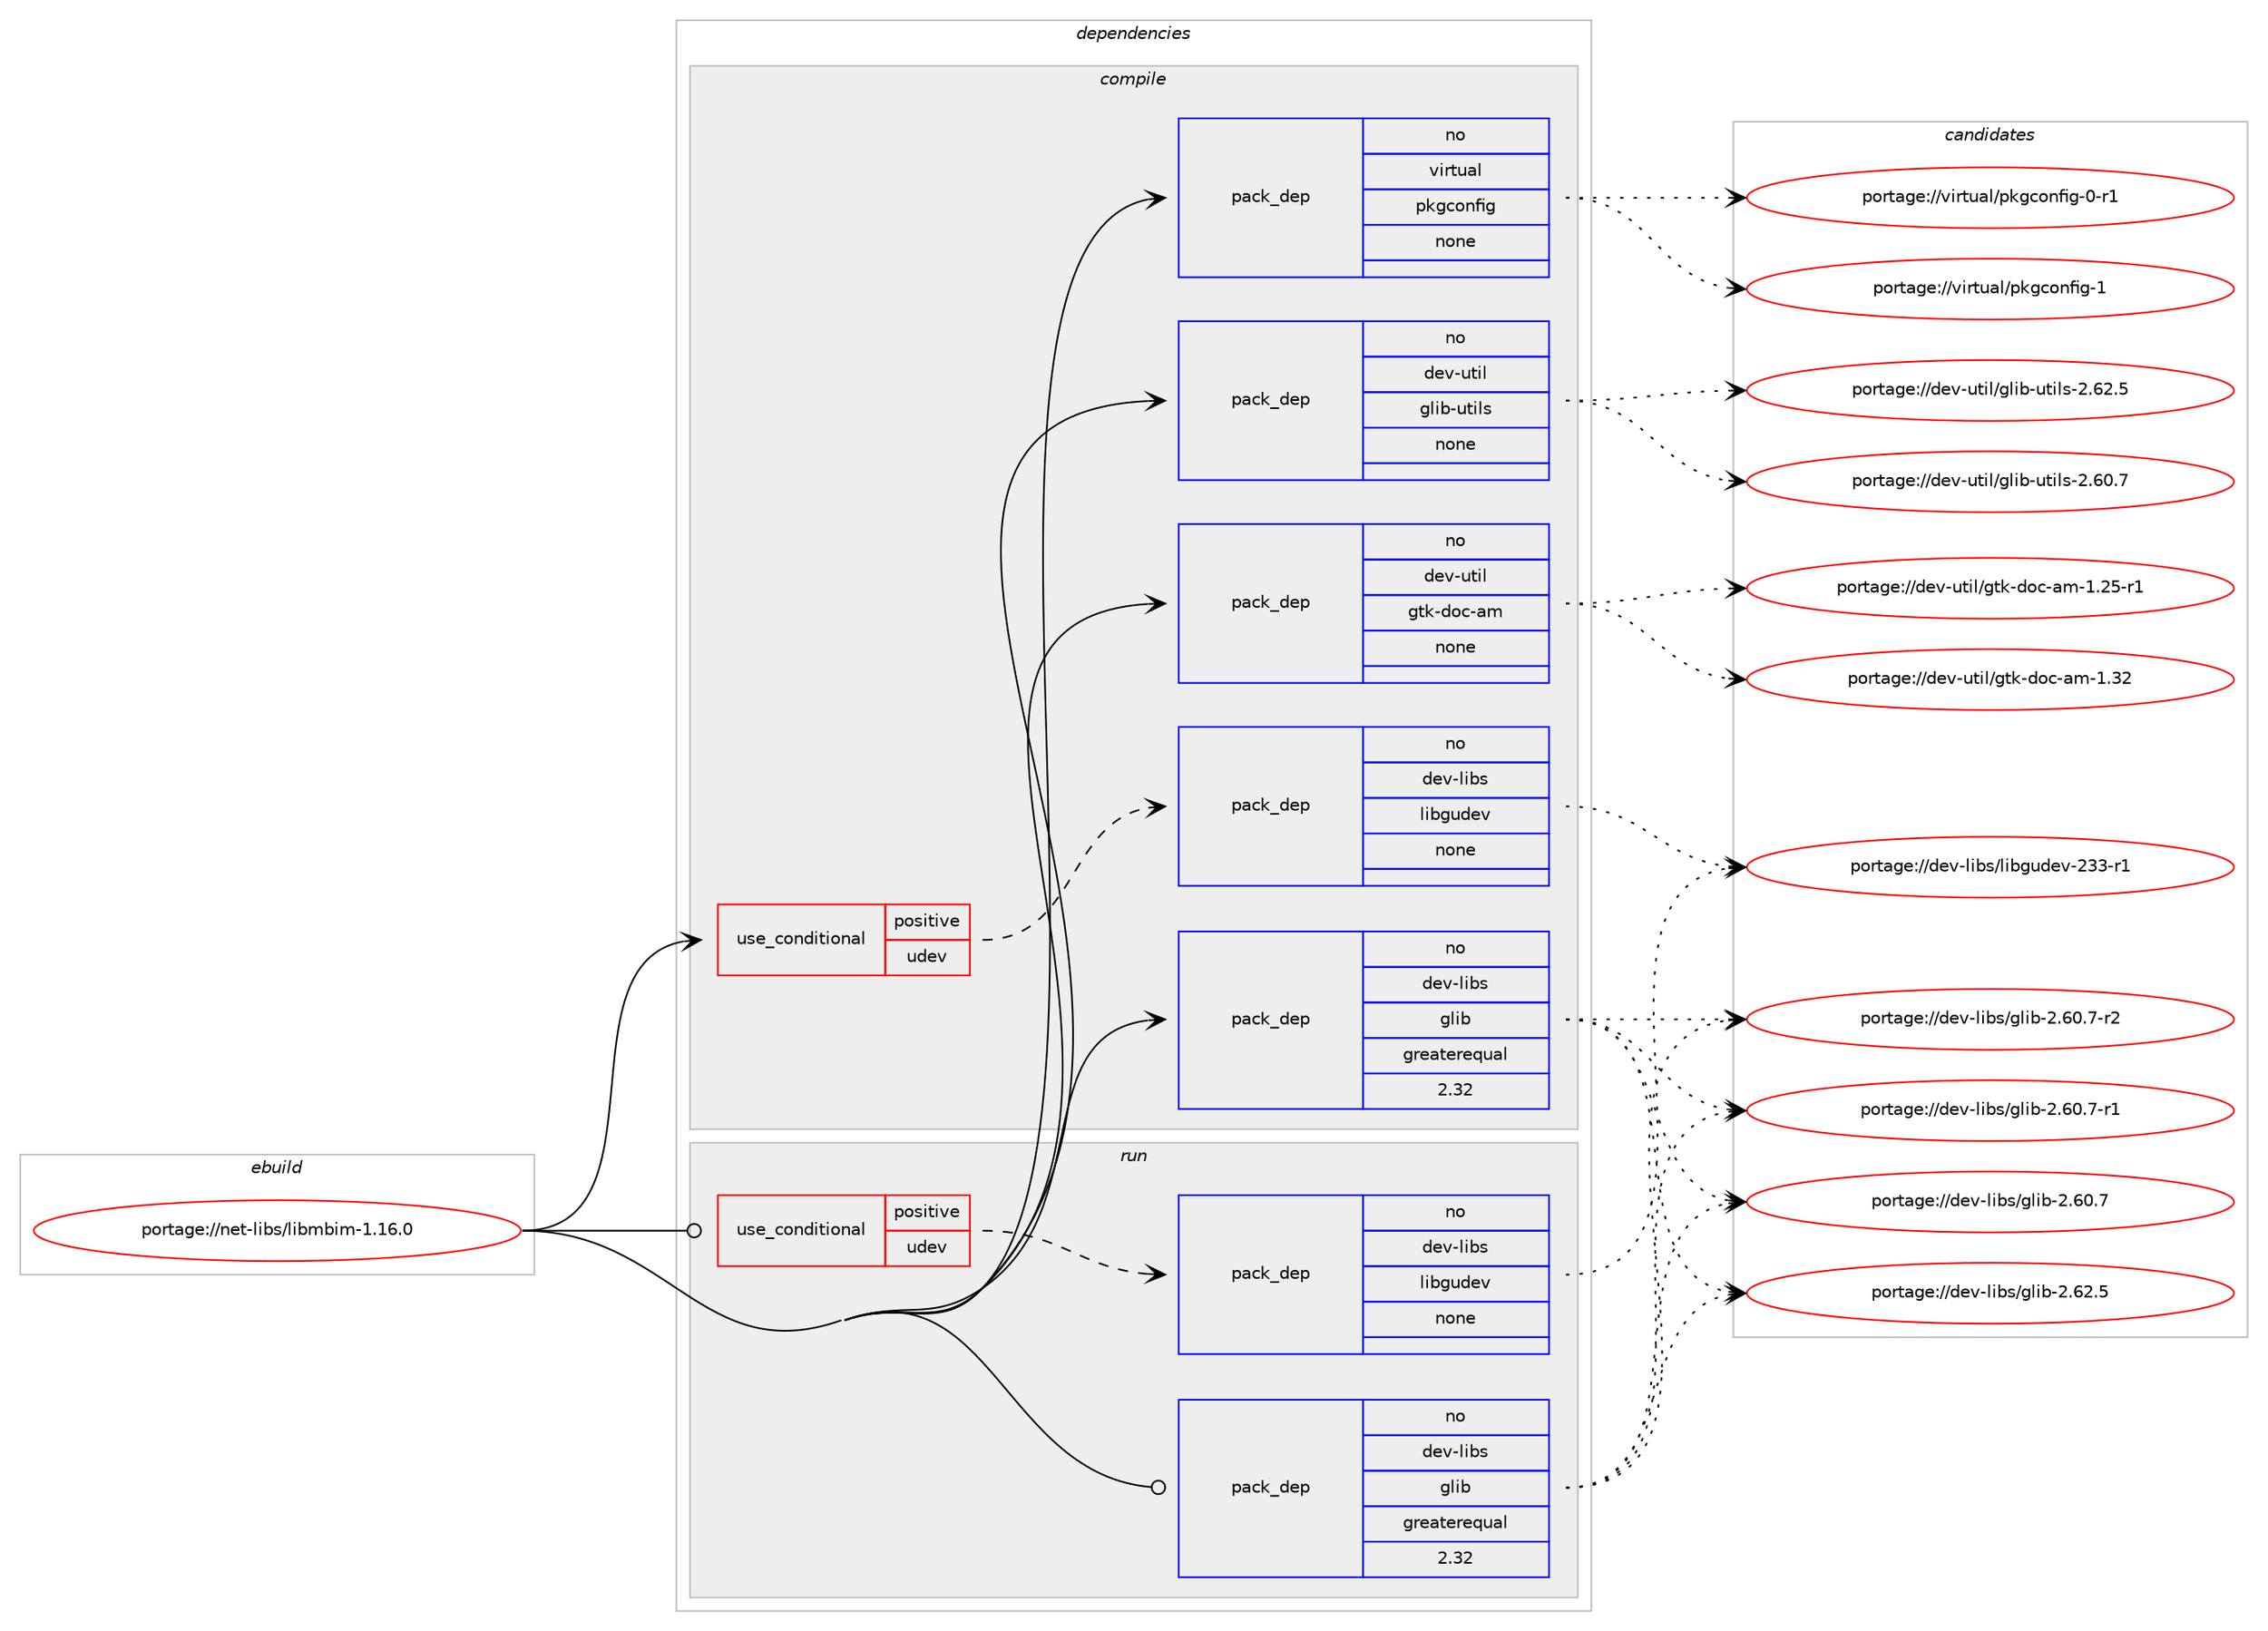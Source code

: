 digraph prolog {

# *************
# Graph options
# *************

newrank=true;
concentrate=true;
compound=true;
graph [rankdir=LR,fontname=Helvetica,fontsize=10,ranksep=1.5];#, ranksep=2.5, nodesep=0.2];
edge  [arrowhead=vee];
node  [fontname=Helvetica,fontsize=10];

# **********
# The ebuild
# **********

subgraph cluster_leftcol {
color=gray;
rank=same;
label=<<i>ebuild</i>>;
id [label="portage://net-libs/libmbim-1.16.0", color=red, width=4, href="../net-libs/libmbim-1.16.0.svg"];
}

# ****************
# The dependencies
# ****************

subgraph cluster_midcol {
color=gray;
label=<<i>dependencies</i>>;
subgraph cluster_compile {
fillcolor="#eeeeee";
style=filled;
label=<<i>compile</i>>;
subgraph cond11852 {
dependency59262 [label=<<TABLE BORDER="0" CELLBORDER="1" CELLSPACING="0" CELLPADDING="4"><TR><TD ROWSPAN="3" CELLPADDING="10">use_conditional</TD></TR><TR><TD>positive</TD></TR><TR><TD>udev</TD></TR></TABLE>>, shape=none, color=red];
subgraph pack46215 {
dependency59263 [label=<<TABLE BORDER="0" CELLBORDER="1" CELLSPACING="0" CELLPADDING="4" WIDTH="220"><TR><TD ROWSPAN="6" CELLPADDING="30">pack_dep</TD></TR><TR><TD WIDTH="110">no</TD></TR><TR><TD>dev-libs</TD></TR><TR><TD>libgudev</TD></TR><TR><TD>none</TD></TR><TR><TD></TD></TR></TABLE>>, shape=none, color=blue];
}
dependency59262:e -> dependency59263:w [weight=20,style="dashed",arrowhead="vee"];
}
id:e -> dependency59262:w [weight=20,style="solid",arrowhead="vee"];
subgraph pack46216 {
dependency59264 [label=<<TABLE BORDER="0" CELLBORDER="1" CELLSPACING="0" CELLPADDING="4" WIDTH="220"><TR><TD ROWSPAN="6" CELLPADDING="30">pack_dep</TD></TR><TR><TD WIDTH="110">no</TD></TR><TR><TD>dev-libs</TD></TR><TR><TD>glib</TD></TR><TR><TD>greaterequal</TD></TR><TR><TD>2.32</TD></TR></TABLE>>, shape=none, color=blue];
}
id:e -> dependency59264:w [weight=20,style="solid",arrowhead="vee"];
subgraph pack46217 {
dependency59265 [label=<<TABLE BORDER="0" CELLBORDER="1" CELLSPACING="0" CELLPADDING="4" WIDTH="220"><TR><TD ROWSPAN="6" CELLPADDING="30">pack_dep</TD></TR><TR><TD WIDTH="110">no</TD></TR><TR><TD>dev-util</TD></TR><TR><TD>glib-utils</TD></TR><TR><TD>none</TD></TR><TR><TD></TD></TR></TABLE>>, shape=none, color=blue];
}
id:e -> dependency59265:w [weight=20,style="solid",arrowhead="vee"];
subgraph pack46218 {
dependency59266 [label=<<TABLE BORDER="0" CELLBORDER="1" CELLSPACING="0" CELLPADDING="4" WIDTH="220"><TR><TD ROWSPAN="6" CELLPADDING="30">pack_dep</TD></TR><TR><TD WIDTH="110">no</TD></TR><TR><TD>dev-util</TD></TR><TR><TD>gtk-doc-am</TD></TR><TR><TD>none</TD></TR><TR><TD></TD></TR></TABLE>>, shape=none, color=blue];
}
id:e -> dependency59266:w [weight=20,style="solid",arrowhead="vee"];
subgraph pack46219 {
dependency59267 [label=<<TABLE BORDER="0" CELLBORDER="1" CELLSPACING="0" CELLPADDING="4" WIDTH="220"><TR><TD ROWSPAN="6" CELLPADDING="30">pack_dep</TD></TR><TR><TD WIDTH="110">no</TD></TR><TR><TD>virtual</TD></TR><TR><TD>pkgconfig</TD></TR><TR><TD>none</TD></TR><TR><TD></TD></TR></TABLE>>, shape=none, color=blue];
}
id:e -> dependency59267:w [weight=20,style="solid",arrowhead="vee"];
}
subgraph cluster_compileandrun {
fillcolor="#eeeeee";
style=filled;
label=<<i>compile and run</i>>;
}
subgraph cluster_run {
fillcolor="#eeeeee";
style=filled;
label=<<i>run</i>>;
subgraph cond11853 {
dependency59268 [label=<<TABLE BORDER="0" CELLBORDER="1" CELLSPACING="0" CELLPADDING="4"><TR><TD ROWSPAN="3" CELLPADDING="10">use_conditional</TD></TR><TR><TD>positive</TD></TR><TR><TD>udev</TD></TR></TABLE>>, shape=none, color=red];
subgraph pack46220 {
dependency59269 [label=<<TABLE BORDER="0" CELLBORDER="1" CELLSPACING="0" CELLPADDING="4" WIDTH="220"><TR><TD ROWSPAN="6" CELLPADDING="30">pack_dep</TD></TR><TR><TD WIDTH="110">no</TD></TR><TR><TD>dev-libs</TD></TR><TR><TD>libgudev</TD></TR><TR><TD>none</TD></TR><TR><TD></TD></TR></TABLE>>, shape=none, color=blue];
}
dependency59268:e -> dependency59269:w [weight=20,style="dashed",arrowhead="vee"];
}
id:e -> dependency59268:w [weight=20,style="solid",arrowhead="odot"];
subgraph pack46221 {
dependency59270 [label=<<TABLE BORDER="0" CELLBORDER="1" CELLSPACING="0" CELLPADDING="4" WIDTH="220"><TR><TD ROWSPAN="6" CELLPADDING="30">pack_dep</TD></TR><TR><TD WIDTH="110">no</TD></TR><TR><TD>dev-libs</TD></TR><TR><TD>glib</TD></TR><TR><TD>greaterequal</TD></TR><TR><TD>2.32</TD></TR></TABLE>>, shape=none, color=blue];
}
id:e -> dependency59270:w [weight=20,style="solid",arrowhead="odot"];
}
}

# **************
# The candidates
# **************

subgraph cluster_choices {
rank=same;
color=gray;
label=<<i>candidates</i>>;

subgraph choice46215 {
color=black;
nodesep=1;
choice10010111845108105981154710810598103117100101118455051514511449 [label="portage://dev-libs/libgudev-233-r1", color=red, width=4,href="../dev-libs/libgudev-233-r1.svg"];
dependency59263:e -> choice10010111845108105981154710810598103117100101118455051514511449:w [style=dotted,weight="100"];
}
subgraph choice46216 {
color=black;
nodesep=1;
choice1001011184510810598115471031081059845504654504653 [label="portage://dev-libs/glib-2.62.5", color=red, width=4,href="../dev-libs/glib-2.62.5.svg"];
choice10010111845108105981154710310810598455046544846554511450 [label="portage://dev-libs/glib-2.60.7-r2", color=red, width=4,href="../dev-libs/glib-2.60.7-r2.svg"];
choice10010111845108105981154710310810598455046544846554511449 [label="portage://dev-libs/glib-2.60.7-r1", color=red, width=4,href="../dev-libs/glib-2.60.7-r1.svg"];
choice1001011184510810598115471031081059845504654484655 [label="portage://dev-libs/glib-2.60.7", color=red, width=4,href="../dev-libs/glib-2.60.7.svg"];
dependency59264:e -> choice1001011184510810598115471031081059845504654504653:w [style=dotted,weight="100"];
dependency59264:e -> choice10010111845108105981154710310810598455046544846554511450:w [style=dotted,weight="100"];
dependency59264:e -> choice10010111845108105981154710310810598455046544846554511449:w [style=dotted,weight="100"];
dependency59264:e -> choice1001011184510810598115471031081059845504654484655:w [style=dotted,weight="100"];
}
subgraph choice46217 {
color=black;
nodesep=1;
choice1001011184511711610510847103108105984511711610510811545504654504653 [label="portage://dev-util/glib-utils-2.62.5", color=red, width=4,href="../dev-util/glib-utils-2.62.5.svg"];
choice1001011184511711610510847103108105984511711610510811545504654484655 [label="portage://dev-util/glib-utils-2.60.7", color=red, width=4,href="../dev-util/glib-utils-2.60.7.svg"];
dependency59265:e -> choice1001011184511711610510847103108105984511711610510811545504654504653:w [style=dotted,weight="100"];
dependency59265:e -> choice1001011184511711610510847103108105984511711610510811545504654484655:w [style=dotted,weight="100"];
}
subgraph choice46218 {
color=black;
nodesep=1;
choice1001011184511711610510847103116107451001119945971094549465150 [label="portage://dev-util/gtk-doc-am-1.32", color=red, width=4,href="../dev-util/gtk-doc-am-1.32.svg"];
choice10010111845117116105108471031161074510011199459710945494650534511449 [label="portage://dev-util/gtk-doc-am-1.25-r1", color=red, width=4,href="../dev-util/gtk-doc-am-1.25-r1.svg"];
dependency59266:e -> choice1001011184511711610510847103116107451001119945971094549465150:w [style=dotted,weight="100"];
dependency59266:e -> choice10010111845117116105108471031161074510011199459710945494650534511449:w [style=dotted,weight="100"];
}
subgraph choice46219 {
color=black;
nodesep=1;
choice1181051141161179710847112107103991111101021051034549 [label="portage://virtual/pkgconfig-1", color=red, width=4,href="../virtual/pkgconfig-1.svg"];
choice11810511411611797108471121071039911111010210510345484511449 [label="portage://virtual/pkgconfig-0-r1", color=red, width=4,href="../virtual/pkgconfig-0-r1.svg"];
dependency59267:e -> choice1181051141161179710847112107103991111101021051034549:w [style=dotted,weight="100"];
dependency59267:e -> choice11810511411611797108471121071039911111010210510345484511449:w [style=dotted,weight="100"];
}
subgraph choice46220 {
color=black;
nodesep=1;
choice10010111845108105981154710810598103117100101118455051514511449 [label="portage://dev-libs/libgudev-233-r1", color=red, width=4,href="../dev-libs/libgudev-233-r1.svg"];
dependency59269:e -> choice10010111845108105981154710810598103117100101118455051514511449:w [style=dotted,weight="100"];
}
subgraph choice46221 {
color=black;
nodesep=1;
choice1001011184510810598115471031081059845504654504653 [label="portage://dev-libs/glib-2.62.5", color=red, width=4,href="../dev-libs/glib-2.62.5.svg"];
choice10010111845108105981154710310810598455046544846554511450 [label="portage://dev-libs/glib-2.60.7-r2", color=red, width=4,href="../dev-libs/glib-2.60.7-r2.svg"];
choice10010111845108105981154710310810598455046544846554511449 [label="portage://dev-libs/glib-2.60.7-r1", color=red, width=4,href="../dev-libs/glib-2.60.7-r1.svg"];
choice1001011184510810598115471031081059845504654484655 [label="portage://dev-libs/glib-2.60.7", color=red, width=4,href="../dev-libs/glib-2.60.7.svg"];
dependency59270:e -> choice1001011184510810598115471031081059845504654504653:w [style=dotted,weight="100"];
dependency59270:e -> choice10010111845108105981154710310810598455046544846554511450:w [style=dotted,weight="100"];
dependency59270:e -> choice10010111845108105981154710310810598455046544846554511449:w [style=dotted,weight="100"];
dependency59270:e -> choice1001011184510810598115471031081059845504654484655:w [style=dotted,weight="100"];
}
}

}
